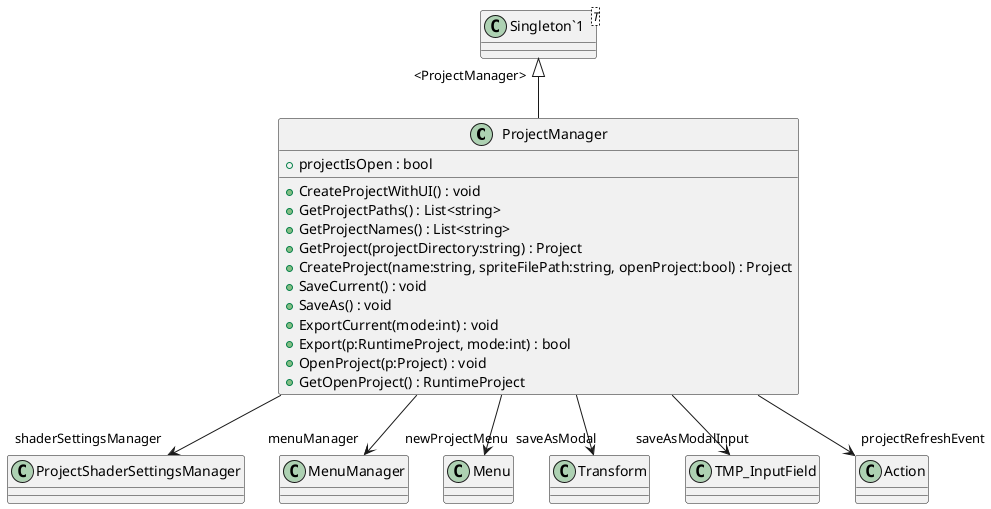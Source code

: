 @startuml
class ProjectManager {
    + projectIsOpen : bool
    + CreateProjectWithUI() : void
    + GetProjectPaths() : List<string>
    + GetProjectNames() : List<string>
    + GetProject(projectDirectory:string) : Project
    + CreateProject(name:string, spriteFilePath:string, openProject:bool) : Project
    + SaveCurrent() : void
    + SaveAs() : void
    + ExportCurrent(mode:int) : void
    + Export(p:RuntimeProject, mode:int) : bool
    + OpenProject(p:Project) : void
    + GetOpenProject() : RuntimeProject
}
class "Singleton`1"<T> {
}
"Singleton`1" "<ProjectManager>" <|-- ProjectManager
ProjectManager --> "shaderSettingsManager" ProjectShaderSettingsManager
ProjectManager --> "menuManager" MenuManager
ProjectManager --> "newProjectMenu" Menu
ProjectManager --> "saveAsModal" Transform
ProjectManager --> "saveAsModalInput" TMP_InputField
ProjectManager --> "projectRefreshEvent" Action
@enduml
